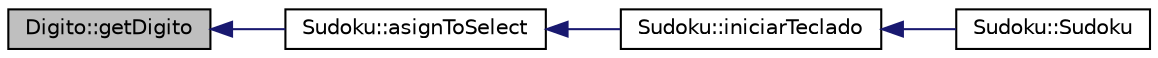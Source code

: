 digraph "Digito::getDigito"
{
  edge [fontname="Helvetica",fontsize="10",labelfontname="Helvetica",labelfontsize="10"];
  node [fontname="Helvetica",fontsize="10",shape=record];
  rankdir="LR";
  Node1 [label="Digito::getDigito",height=0.2,width=0.4,color="black", fillcolor="grey75", style="filled" fontcolor="black"];
  Node1 -> Node2 [dir="back",color="midnightblue",fontsize="10",style="solid",fontname="Helvetica"];
  Node2 [label="Sudoku::asignToSelect",height=0.2,width=0.4,color="black", fillcolor="white", style="filled",URL="$class_sudoku.html#a18ec0b7d6ff194ff7a16cee257cc6a00"];
  Node2 -> Node3 [dir="back",color="midnightblue",fontsize="10",style="solid",fontname="Helvetica"];
  Node3 [label="Sudoku::iniciarTeclado",height=0.2,width=0.4,color="black", fillcolor="white", style="filled",URL="$class_sudoku.html#a23fb804652c89b2b7f63127a080e302a",tooltip="Establece el teclado de números mediante un widget. "];
  Node3 -> Node4 [dir="back",color="midnightblue",fontsize="10",style="solid",fontname="Helvetica"];
  Node4 [label="Sudoku::Sudoku",height=0.2,width=0.4,color="black", fillcolor="white", style="filled",URL="$class_sudoku.html#add26172d727a99b29e4cc1c99d17ead4"];
}
